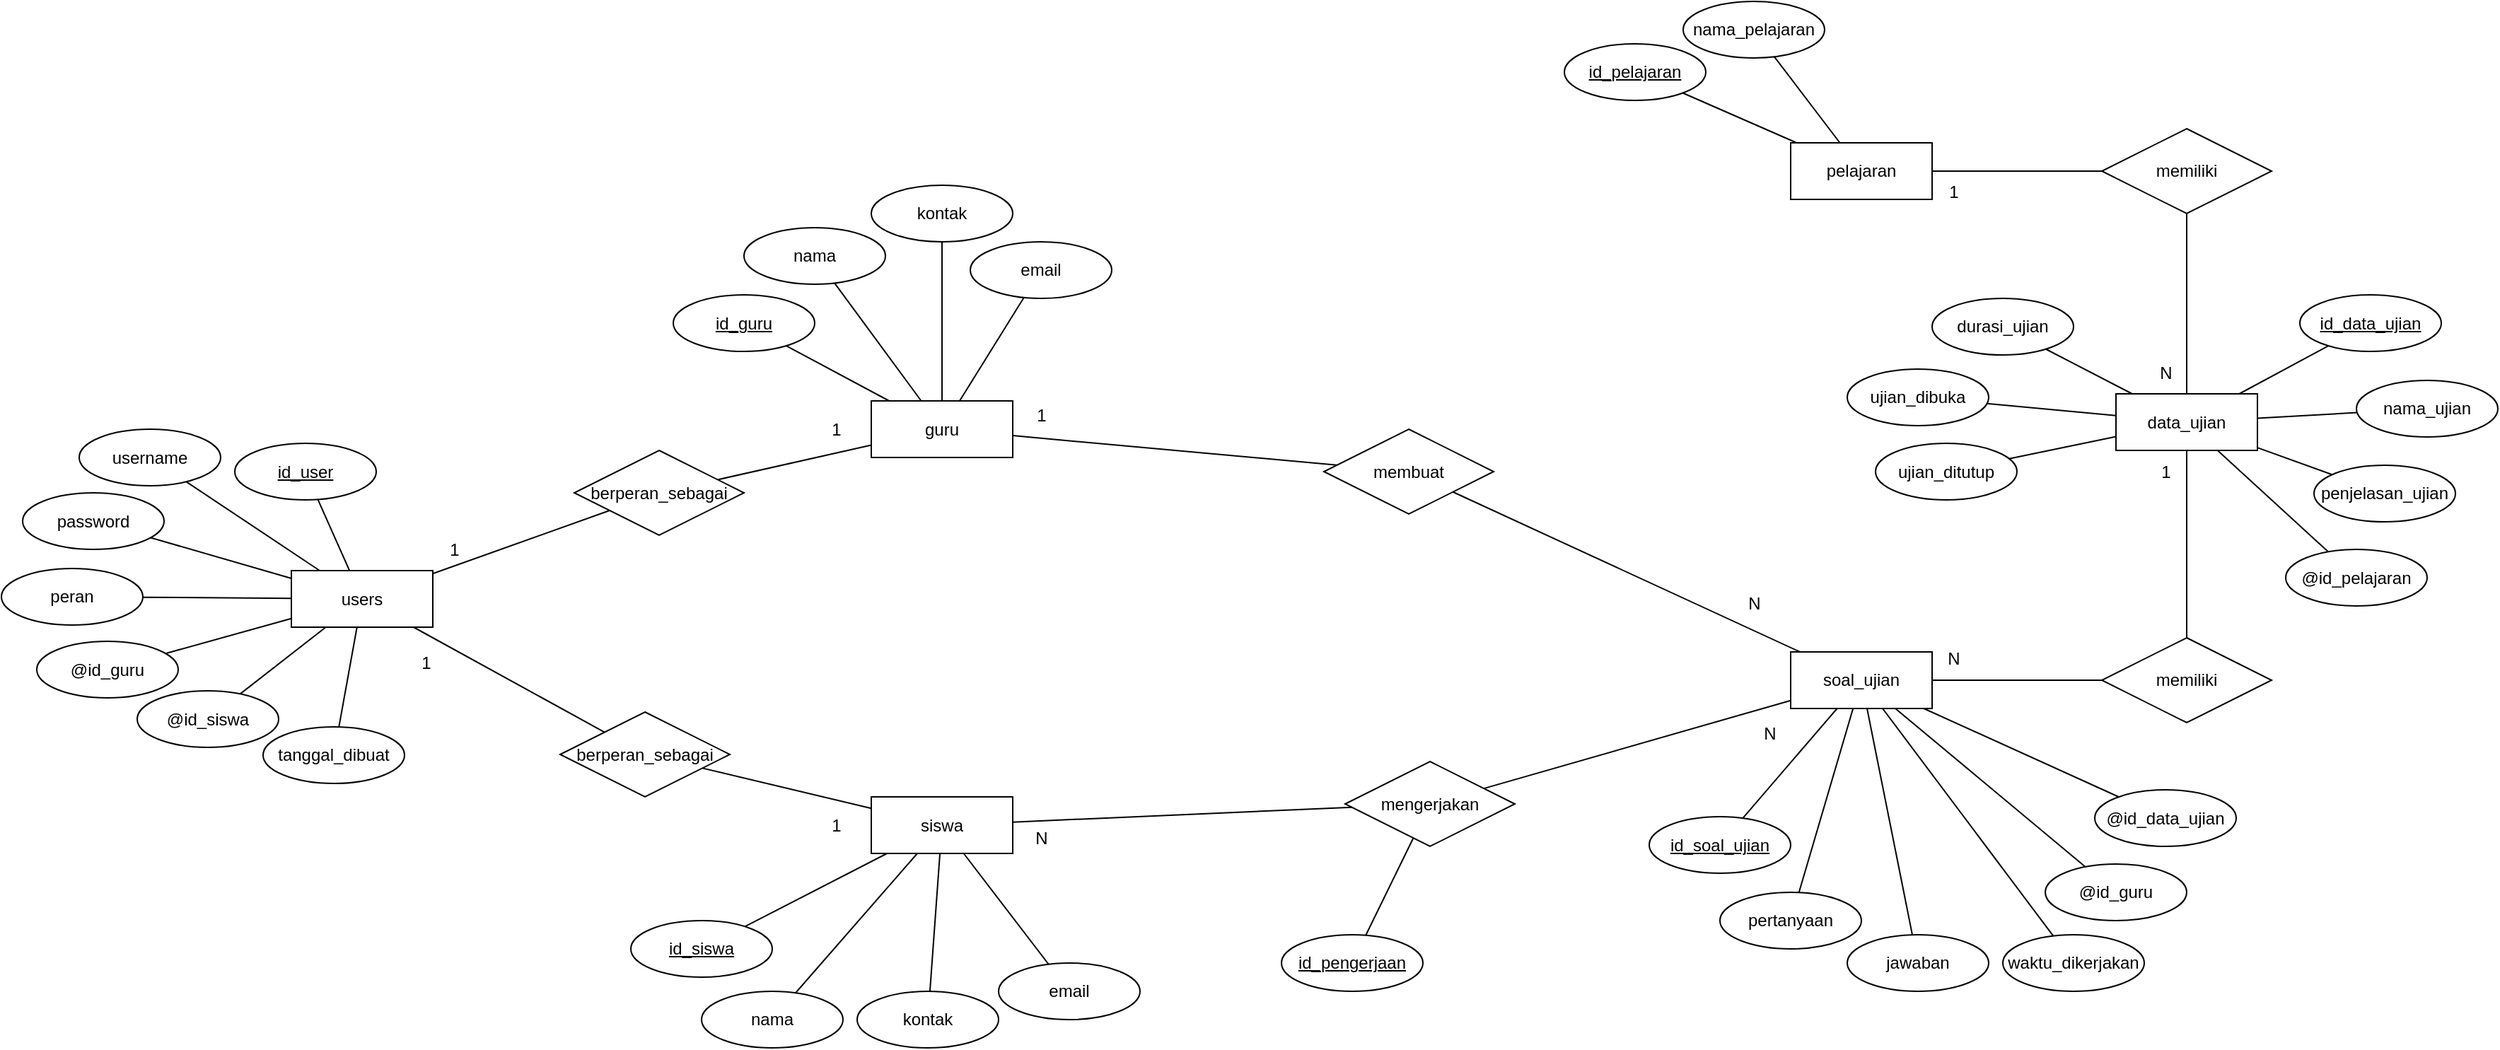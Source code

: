 <mxfile version="27.1.6" pages="2">
  <diagram name="erd" id="MSLT0cGJKTed0oheF8NF">
    <mxGraphModel dx="3010" dy="752" grid="1" gridSize="10" guides="1" tooltips="1" connect="1" arrows="1" fold="1" page="1" pageScale="1" pageWidth="850" pageHeight="1100" math="0" shadow="0">
      <root>
        <mxCell id="0" />
        <mxCell id="1" parent="0" />
        <mxCell id="znNm5AY3A7tvqBGqQOof-4" value="users" style="whiteSpace=wrap;html=1;align=center;" parent="1" vertex="1">
          <mxGeometry x="-688" y="441.5" width="100" height="40" as="geometry" />
        </mxCell>
        <mxCell id="cyP1OhGZ9KKzenbYe_Lu-5" value="guru" style="whiteSpace=wrap;html=1;align=center;" parent="1" vertex="1">
          <mxGeometry x="-278" y="321.5" width="100" height="40" as="geometry" />
        </mxCell>
        <mxCell id="cyP1OhGZ9KKzenbYe_Lu-6" value="siswa" style="whiteSpace=wrap;html=1;align=center;" parent="1" vertex="1">
          <mxGeometry x="-278" y="601.5" width="100" height="40" as="geometry" />
        </mxCell>
        <mxCell id="cyP1OhGZ9KKzenbYe_Lu-7" value="pelajaran" style="whiteSpace=wrap;html=1;align=center;" parent="1" vertex="1">
          <mxGeometry x="372" y="139" width="100" height="40" as="geometry" />
        </mxCell>
        <mxCell id="cyP1OhGZ9KKzenbYe_Lu-8" value="data_ujian" style="whiteSpace=wrap;html=1;align=center;" parent="1" vertex="1">
          <mxGeometry x="602" y="316.5" width="100" height="40" as="geometry" />
        </mxCell>
        <mxCell id="cyP1OhGZ9KKzenbYe_Lu-9" value="id_user" style="ellipse;whiteSpace=wrap;html=1;align=center;fontStyle=4;" parent="1" vertex="1">
          <mxGeometry x="-728" y="351.5" width="100" height="40" as="geometry" />
        </mxCell>
        <mxCell id="cyP1OhGZ9KKzenbYe_Lu-10" value="id_guru" style="ellipse;whiteSpace=wrap;html=1;align=center;fontStyle=4;" parent="1" vertex="1">
          <mxGeometry x="-418" y="246.5" width="100" height="40" as="geometry" />
        </mxCell>
        <mxCell id="cyP1OhGZ9KKzenbYe_Lu-11" value="id_siswa" style="ellipse;whiteSpace=wrap;html=1;align=center;fontStyle=4;" parent="1" vertex="1">
          <mxGeometry x="-448" y="689" width="100" height="40" as="geometry" />
        </mxCell>
        <mxCell id="cyP1OhGZ9KKzenbYe_Lu-13" value="id_data_ujian" style="ellipse;whiteSpace=wrap;html=1;align=center;fontStyle=4;" parent="1" vertex="1">
          <mxGeometry x="732" y="246.5" width="100" height="40" as="geometry" />
        </mxCell>
        <mxCell id="cyP1OhGZ9KKzenbYe_Lu-18" value="" style="endArrow=none;html=1;rounded=0;" parent="1" source="cyP1OhGZ9KKzenbYe_Lu-9" target="znNm5AY3A7tvqBGqQOof-4" edge="1">
          <mxGeometry relative="1" as="geometry">
            <mxPoint x="-528" y="401.5" as="sourcePoint" />
            <mxPoint x="-368" y="401.5" as="targetPoint" />
          </mxGeometry>
        </mxCell>
        <mxCell id="cyP1OhGZ9KKzenbYe_Lu-19" value="" style="endArrow=none;html=1;rounded=0;" parent="1" source="cyP1OhGZ9KKzenbYe_Lu-10" target="cyP1OhGZ9KKzenbYe_Lu-5" edge="1">
          <mxGeometry relative="1" as="geometry">
            <mxPoint x="-238" y="411.5" as="sourcePoint" />
            <mxPoint x="-78" y="411.5" as="targetPoint" />
          </mxGeometry>
        </mxCell>
        <mxCell id="cyP1OhGZ9KKzenbYe_Lu-20" value="" style="endArrow=none;html=1;rounded=0;" parent="1" source="cyP1OhGZ9KKzenbYe_Lu-7" target="cyP1OhGZ9KKzenbYe_Lu-31" edge="1">
          <mxGeometry relative="1" as="geometry">
            <mxPoint x="752" y="286.5" as="sourcePoint" />
            <mxPoint x="1079.993" y="456.383" as="targetPoint" />
          </mxGeometry>
        </mxCell>
        <mxCell id="cyP1OhGZ9KKzenbYe_Lu-21" value="" style="endArrow=none;html=1;rounded=0;" parent="1" source="cyP1OhGZ9KKzenbYe_Lu-11" target="cyP1OhGZ9KKzenbYe_Lu-6" edge="1">
          <mxGeometry relative="1" as="geometry">
            <mxPoint x="-348" y="441.5" as="sourcePoint" />
            <mxPoint x="-188" y="441.5" as="targetPoint" />
          </mxGeometry>
        </mxCell>
        <mxCell id="cyP1OhGZ9KKzenbYe_Lu-22" value="" style="endArrow=none;html=1;rounded=0;" parent="1" source="cyP1OhGZ9KKzenbYe_Lu-8" target="cyP1OhGZ9KKzenbYe_Lu-13" edge="1">
          <mxGeometry relative="1" as="geometry">
            <mxPoint x="552" y="341.5" as="sourcePoint" />
            <mxPoint x="712" y="341.5" as="targetPoint" />
          </mxGeometry>
        </mxCell>
        <mxCell id="cyP1OhGZ9KKzenbYe_Lu-25" value="" style="endArrow=none;html=1;rounded=0;" parent="1" source="znNm5AY3A7tvqBGqQOof-4" target="cyP1OhGZ9KKzenbYe_Lu-33" edge="1">
          <mxGeometry relative="1" as="geometry">
            <mxPoint x="-438" y="491.5" as="sourcePoint" />
            <mxPoint x="-471.235" y="409.882" as="targetPoint" />
          </mxGeometry>
        </mxCell>
        <mxCell id="cyP1OhGZ9KKzenbYe_Lu-26" value="" style="endArrow=none;html=1;rounded=0;" parent="1" source="cyP1OhGZ9KKzenbYe_Lu-33" target="cyP1OhGZ9KKzenbYe_Lu-5" edge="1">
          <mxGeometry relative="1" as="geometry">
            <mxPoint x="-382.839" y="384.081" as="sourcePoint" />
            <mxPoint x="-148" y="441.5" as="targetPoint" />
          </mxGeometry>
        </mxCell>
        <mxCell id="cyP1OhGZ9KKzenbYe_Lu-27" value="" style="endArrow=none;html=1;rounded=0;" parent="1" source="znNm5AY3A7tvqBGqQOof-4" target="cyP1OhGZ9KKzenbYe_Lu-32" edge="1">
          <mxGeometry relative="1" as="geometry">
            <mxPoint x="-458" y="501.5" as="sourcePoint" />
            <mxPoint x="-487.302" y="566.151" as="targetPoint" />
          </mxGeometry>
        </mxCell>
        <mxCell id="cyP1OhGZ9KKzenbYe_Lu-28" value="" style="endArrow=none;html=1;rounded=0;" parent="1" source="cyP1OhGZ9KKzenbYe_Lu-32" target="cyP1OhGZ9KKzenbYe_Lu-6" edge="1">
          <mxGeometry relative="1" as="geometry">
            <mxPoint x="-404.333" y="594.667" as="sourcePoint" />
            <mxPoint x="-118" y="521.5" as="targetPoint" />
          </mxGeometry>
        </mxCell>
        <mxCell id="cyP1OhGZ9KKzenbYe_Lu-29" value="1" style="text;html=1;align=center;verticalAlign=middle;resizable=0;points=[];autosize=1;strokeColor=none;fillColor=none;" parent="1" vertex="1">
          <mxGeometry x="-588" y="411.5" width="30" height="30" as="geometry" />
        </mxCell>
        <mxCell id="cyP1OhGZ9KKzenbYe_Lu-30" value="1" style="text;html=1;align=center;verticalAlign=middle;resizable=0;points=[];autosize=1;strokeColor=none;fillColor=none;" parent="1" vertex="1">
          <mxGeometry x="-318" y="326.5" width="30" height="30" as="geometry" />
        </mxCell>
        <mxCell id="cyP1OhGZ9KKzenbYe_Lu-31" value="id_pelajaran" style="ellipse;whiteSpace=wrap;html=1;align=center;fontStyle=4;" parent="1" vertex="1">
          <mxGeometry x="212" y="69" width="100" height="40" as="geometry" />
        </mxCell>
        <mxCell id="cyP1OhGZ9KKzenbYe_Lu-32" value="berperan_sebagai" style="shape=rhombus;perimeter=rhombusPerimeter;whiteSpace=wrap;html=1;align=center;" parent="1" vertex="1">
          <mxGeometry x="-498" y="541.5" width="120" height="60" as="geometry" />
        </mxCell>
        <mxCell id="cyP1OhGZ9KKzenbYe_Lu-33" value="berperan_sebagai" style="shape=rhombus;perimeter=rhombusPerimeter;whiteSpace=wrap;html=1;align=center;" parent="1" vertex="1">
          <mxGeometry x="-488" y="356.5" width="120" height="60" as="geometry" />
        </mxCell>
        <mxCell id="cyP1OhGZ9KKzenbYe_Lu-34" value="1" style="text;html=1;align=center;verticalAlign=middle;resizable=0;points=[];autosize=1;strokeColor=none;fillColor=none;" parent="1" vertex="1">
          <mxGeometry x="-608" y="491.5" width="30" height="30" as="geometry" />
        </mxCell>
        <mxCell id="cyP1OhGZ9KKzenbYe_Lu-35" value="1" style="text;html=1;align=center;verticalAlign=middle;resizable=0;points=[];autosize=1;strokeColor=none;fillColor=none;" parent="1" vertex="1">
          <mxGeometry x="-318" y="606.5" width="30" height="30" as="geometry" />
        </mxCell>
        <mxCell id="cyP1OhGZ9KKzenbYe_Lu-36" value="soal_ujian" style="whiteSpace=wrap;html=1;align=center;" parent="1" vertex="1">
          <mxGeometry x="372" y="499" width="100" height="40" as="geometry" />
        </mxCell>
        <mxCell id="TRMIICX1XJmjnaVYCBhT-1" value="id_soal_ujian" style="ellipse;whiteSpace=wrap;html=1;align=center;fontStyle=4;" parent="1" vertex="1">
          <mxGeometry x="272" y="615.5" width="100" height="40" as="geometry" />
        </mxCell>
        <mxCell id="TRMIICX1XJmjnaVYCBhT-2" value="" style="endArrow=none;html=1;rounded=0;fontSize=12;startSize=8;endSize=8;curved=1;" parent="1" source="TRMIICX1XJmjnaVYCBhT-1" target="cyP1OhGZ9KKzenbYe_Lu-36" edge="1">
          <mxGeometry relative="1" as="geometry">
            <mxPoint x="352" y="659" as="sourcePoint" />
            <mxPoint x="512" y="659" as="targetPoint" />
          </mxGeometry>
        </mxCell>
        <mxCell id="TRMIICX1XJmjnaVYCBhT-3" value="membuat" style="shape=rhombus;perimeter=rhombusPerimeter;whiteSpace=wrap;html=1;align=center;" parent="1" vertex="1">
          <mxGeometry x="42" y="341.5" width="120" height="60" as="geometry" />
        </mxCell>
        <mxCell id="TRMIICX1XJmjnaVYCBhT-4" value="" style="endArrow=none;html=1;rounded=0;fontSize=12;startSize=8;endSize=8;curved=1;" parent="1" source="cyP1OhGZ9KKzenbYe_Lu-5" target="TRMIICX1XJmjnaVYCBhT-3" edge="1">
          <mxGeometry relative="1" as="geometry">
            <mxPoint x="2" y="349" as="sourcePoint" />
            <mxPoint x="152" y="449" as="targetPoint" />
          </mxGeometry>
        </mxCell>
        <mxCell id="TRMIICX1XJmjnaVYCBhT-5" value="" style="endArrow=none;html=1;rounded=0;fontSize=12;startSize=8;endSize=8;curved=1;" parent="1" source="TRMIICX1XJmjnaVYCBhT-3" target="cyP1OhGZ9KKzenbYe_Lu-36" edge="1">
          <mxGeometry relative="1" as="geometry">
            <mxPoint x="102" y="539" as="sourcePoint" />
            <mxPoint x="262" y="539" as="targetPoint" />
          </mxGeometry>
        </mxCell>
        <mxCell id="TRMIICX1XJmjnaVYCBhT-6" value="mengerjakan" style="shape=rhombus;perimeter=rhombusPerimeter;whiteSpace=wrap;html=1;align=center;" parent="1" vertex="1">
          <mxGeometry x="57" y="576.5" width="120" height="60" as="geometry" />
        </mxCell>
        <mxCell id="TRMIICX1XJmjnaVYCBhT-7" value="" style="endArrow=none;html=1;rounded=0;fontSize=12;startSize=8;endSize=8;curved=1;" parent="1" source="cyP1OhGZ9KKzenbYe_Lu-6" target="TRMIICX1XJmjnaVYCBhT-6" edge="1">
          <mxGeometry relative="1" as="geometry">
            <mxPoint x="92" y="689" as="sourcePoint" />
            <mxPoint x="252" y="689" as="targetPoint" />
          </mxGeometry>
        </mxCell>
        <mxCell id="TRMIICX1XJmjnaVYCBhT-8" value="" style="endArrow=none;html=1;rounded=0;fontSize=12;startSize=8;endSize=8;curved=1;" parent="1" source="TRMIICX1XJmjnaVYCBhT-6" target="cyP1OhGZ9KKzenbYe_Lu-36" edge="1">
          <mxGeometry relative="1" as="geometry">
            <mxPoint x="272" y="669" as="sourcePoint" />
            <mxPoint x="432" y="669" as="targetPoint" />
          </mxGeometry>
        </mxCell>
        <mxCell id="TRMIICX1XJmjnaVYCBhT-9" value="memiliki" style="shape=rhombus;perimeter=rhombusPerimeter;whiteSpace=wrap;html=1;align=center;" parent="1" vertex="1">
          <mxGeometry x="592" y="489" width="120" height="60" as="geometry" />
        </mxCell>
        <mxCell id="TRMIICX1XJmjnaVYCBhT-10" value="" style="endArrow=none;html=1;rounded=0;fontSize=12;startSize=8;endSize=8;curved=1;" parent="1" source="TRMIICX1XJmjnaVYCBhT-9" target="cyP1OhGZ9KKzenbYe_Lu-36" edge="1">
          <mxGeometry relative="1" as="geometry">
            <mxPoint x="512" y="489" as="sourcePoint" />
            <mxPoint x="672" y="489" as="targetPoint" />
          </mxGeometry>
        </mxCell>
        <mxCell id="TRMIICX1XJmjnaVYCBhT-11" value="" style="endArrow=none;html=1;rounded=0;fontSize=12;startSize=8;endSize=8;curved=1;" parent="1" source="cyP1OhGZ9KKzenbYe_Lu-8" target="TRMIICX1XJmjnaVYCBhT-9" edge="1">
          <mxGeometry relative="1" as="geometry">
            <mxPoint x="452" y="441.5" as="sourcePoint" />
            <mxPoint x="612" y="441.5" as="targetPoint" />
          </mxGeometry>
        </mxCell>
        <mxCell id="TRMIICX1XJmjnaVYCBhT-12" value="" style="endArrow=none;html=1;rounded=0;fontSize=12;startSize=8;endSize=8;curved=1;" parent="1" source="cyP1OhGZ9KKzenbYe_Lu-8" target="TRMIICX1XJmjnaVYCBhT-13" edge="1">
          <mxGeometry relative="1" as="geometry">
            <mxPoint x="812" y="571.5" as="sourcePoint" />
            <mxPoint x="1042" y="331.5" as="targetPoint" />
          </mxGeometry>
        </mxCell>
        <mxCell id="TRMIICX1XJmjnaVYCBhT-13" value="memiliki" style="shape=rhombus;perimeter=rhombusPerimeter;whiteSpace=wrap;html=1;align=center;" parent="1" vertex="1">
          <mxGeometry x="592" y="129" width="120" height="60" as="geometry" />
        </mxCell>
        <mxCell id="TRMIICX1XJmjnaVYCBhT-14" value="" style="endArrow=none;html=1;rounded=0;fontSize=12;startSize=8;endSize=8;curved=1;" parent="1" source="TRMIICX1XJmjnaVYCBhT-13" target="cyP1OhGZ9KKzenbYe_Lu-7" edge="1">
          <mxGeometry relative="1" as="geometry">
            <mxPoint x="1042" y="311.5" as="sourcePoint" />
            <mxPoint x="1132" y="356.5" as="targetPoint" />
          </mxGeometry>
        </mxCell>
        <mxCell id="TRMIICX1XJmjnaVYCBhT-15" value="1" style="text;html=1;align=center;verticalAlign=middle;resizable=0;points=[];autosize=1;strokeColor=none;fillColor=none;fontSize=12;" parent="1" vertex="1">
          <mxGeometry x="-173" y="317" width="30" height="30" as="geometry" />
        </mxCell>
        <mxCell id="TRMIICX1XJmjnaVYCBhT-16" value="N" style="text;html=1;align=center;verticalAlign=middle;resizable=0;points=[];autosize=1;strokeColor=none;fillColor=none;fontSize=12;" parent="1" vertex="1">
          <mxGeometry x="331" y="450" width="30" height="30" as="geometry" />
        </mxCell>
        <mxCell id="TRMIICX1XJmjnaVYCBhT-17" value="N" style="text;html=1;align=center;verticalAlign=middle;resizable=0;points=[];autosize=1;strokeColor=none;fillColor=none;fontSize=12;" parent="1" vertex="1">
          <mxGeometry x="-173" y="615.5" width="30" height="30" as="geometry" />
        </mxCell>
        <mxCell id="TRMIICX1XJmjnaVYCBhT-18" value="N" style="text;html=1;align=center;verticalAlign=middle;resizable=0;points=[];autosize=1;strokeColor=none;fillColor=none;fontSize=12;" parent="1" vertex="1">
          <mxGeometry x="342" y="541.5" width="30" height="30" as="geometry" />
        </mxCell>
        <mxCell id="_1l0s-P8yKdo3JGtzlEs-2" value="id_pengerjaan" style="ellipse;whiteSpace=wrap;html=1;align=center;fontStyle=4;" parent="1" vertex="1">
          <mxGeometry x="12" y="699" width="100" height="40" as="geometry" />
        </mxCell>
        <mxCell id="_1l0s-P8yKdo3JGtzlEs-3" value="" style="endArrow=none;html=1;rounded=0;" parent="1" source="TRMIICX1XJmjnaVYCBhT-6" target="_1l0s-P8yKdo3JGtzlEs-2" edge="1">
          <mxGeometry relative="1" as="geometry">
            <mxPoint x="172" y="669" as="sourcePoint" />
            <mxPoint x="332" y="669" as="targetPoint" />
          </mxGeometry>
        </mxCell>
        <mxCell id="AI2xN-vD0erasxyDIQXm-1" value="N" style="text;html=1;align=center;verticalAlign=middle;resizable=0;points=[];autosize=1;strokeColor=none;fillColor=none;" parent="1" vertex="1">
          <mxGeometry x="472" y="489" width="30" height="30" as="geometry" />
        </mxCell>
        <mxCell id="AI2xN-vD0erasxyDIQXm-2" value="1" style="text;html=1;align=center;verticalAlign=middle;resizable=0;points=[];autosize=1;strokeColor=none;fillColor=none;" parent="1" vertex="1">
          <mxGeometry x="622" y="356.5" width="30" height="30" as="geometry" />
        </mxCell>
        <mxCell id="AI2xN-vD0erasxyDIQXm-3" value="N" style="text;html=1;align=center;verticalAlign=middle;resizable=0;points=[];autosize=1;strokeColor=none;fillColor=none;" parent="1" vertex="1">
          <mxGeometry x="622" y="286.5" width="30" height="30" as="geometry" />
        </mxCell>
        <mxCell id="AI2xN-vD0erasxyDIQXm-4" value="1" style="text;html=1;align=center;verticalAlign=middle;resizable=0;points=[];autosize=1;strokeColor=none;fillColor=none;" parent="1" vertex="1">
          <mxGeometry x="472" y="159" width="30" height="30" as="geometry" />
        </mxCell>
        <mxCell id="AI2xN-vD0erasxyDIQXm-5" value="password" style="ellipse;whiteSpace=wrap;html=1;align=center;" parent="1" vertex="1">
          <mxGeometry x="-878" y="386.5" width="100" height="40" as="geometry" />
        </mxCell>
        <mxCell id="AI2xN-vD0erasxyDIQXm-6" value="username" style="ellipse;whiteSpace=wrap;html=1;align=center;" parent="1" vertex="1">
          <mxGeometry x="-838" y="341.5" width="100" height="40" as="geometry" />
        </mxCell>
        <mxCell id="AI2xN-vD0erasxyDIQXm-7" value="peran" style="ellipse;whiteSpace=wrap;html=1;align=center;" parent="1" vertex="1">
          <mxGeometry x="-893" y="440" width="100" height="40" as="geometry" />
        </mxCell>
        <mxCell id="AI2xN-vD0erasxyDIQXm-8" value="" style="endArrow=none;html=1;rounded=0;" parent="1" source="AI2xN-vD0erasxyDIQXm-7" target="znNm5AY3A7tvqBGqQOof-4" edge="1">
          <mxGeometry relative="1" as="geometry">
            <mxPoint x="-868" y="589" as="sourcePoint" />
            <mxPoint x="-708" y="589" as="targetPoint" />
          </mxGeometry>
        </mxCell>
        <mxCell id="AI2xN-vD0erasxyDIQXm-9" value="" style="endArrow=none;html=1;rounded=0;" parent="1" source="AI2xN-vD0erasxyDIQXm-5" target="znNm5AY3A7tvqBGqQOof-4" edge="1">
          <mxGeometry relative="1" as="geometry">
            <mxPoint x="-748" y="569" as="sourcePoint" />
            <mxPoint x="-588" y="569" as="targetPoint" />
          </mxGeometry>
        </mxCell>
        <mxCell id="AI2xN-vD0erasxyDIQXm-10" value="" style="endArrow=none;html=1;rounded=0;" parent="1" source="znNm5AY3A7tvqBGqQOof-4" target="AI2xN-vD0erasxyDIQXm-6" edge="1">
          <mxGeometry relative="1" as="geometry">
            <mxPoint x="-898" y="299" as="sourcePoint" />
            <mxPoint x="-738" y="299" as="targetPoint" />
          </mxGeometry>
        </mxCell>
        <mxCell id="9ZoWIVy5WCkB2XTYL5d1-2" value="@id_guru" style="ellipse;whiteSpace=wrap;html=1;align=center;" vertex="1" parent="1">
          <mxGeometry x="-868" y="491.5" width="100" height="40" as="geometry" />
        </mxCell>
        <mxCell id="9ZoWIVy5WCkB2XTYL5d1-3" value="" style="endArrow=none;html=1;rounded=0;" edge="1" parent="1" source="znNm5AY3A7tvqBGqQOof-4" target="9ZoWIVy5WCkB2XTYL5d1-2">
          <mxGeometry relative="1" as="geometry">
            <mxPoint x="-688" y="559" as="sourcePoint" />
            <mxPoint x="-528" y="559" as="targetPoint" />
          </mxGeometry>
        </mxCell>
        <mxCell id="9ZoWIVy5WCkB2XTYL5d1-4" value="@id_siswa" style="ellipse;whiteSpace=wrap;html=1;align=center;" vertex="1" parent="1">
          <mxGeometry x="-797" y="526.5" width="100" height="40" as="geometry" />
        </mxCell>
        <mxCell id="9ZoWIVy5WCkB2XTYL5d1-5" value="" style="endArrow=none;html=1;rounded=0;" edge="1" parent="1" source="znNm5AY3A7tvqBGqQOof-4" target="9ZoWIVy5WCkB2XTYL5d1-4">
          <mxGeometry relative="1" as="geometry">
            <mxPoint x="-668" y="579" as="sourcePoint" />
            <mxPoint x="-508" y="579" as="targetPoint" />
          </mxGeometry>
        </mxCell>
        <mxCell id="9ZoWIVy5WCkB2XTYL5d1-6" value="tanggal_dibuat" style="ellipse;whiteSpace=wrap;html=1;align=center;" vertex="1" parent="1">
          <mxGeometry x="-708" y="552" width="100" height="40" as="geometry" />
        </mxCell>
        <mxCell id="9ZoWIVy5WCkB2XTYL5d1-7" value="" style="endArrow=none;html=1;rounded=0;" edge="1" parent="1" source="znNm5AY3A7tvqBGqQOof-4" target="9ZoWIVy5WCkB2XTYL5d1-6">
          <mxGeometry relative="1" as="geometry">
            <mxPoint x="-658" y="629" as="sourcePoint" />
            <mxPoint x="-498" y="629" as="targetPoint" />
          </mxGeometry>
        </mxCell>
        <mxCell id="9ZoWIVy5WCkB2XTYL5d1-8" value="nama" style="ellipse;whiteSpace=wrap;html=1;align=center;" vertex="1" parent="1">
          <mxGeometry x="-398" y="739" width="100" height="40" as="geometry" />
        </mxCell>
        <mxCell id="9ZoWIVy5WCkB2XTYL5d1-9" value="kontak" style="ellipse;whiteSpace=wrap;html=1;align=center;" vertex="1" parent="1">
          <mxGeometry x="-288" y="739" width="100" height="40" as="geometry" />
        </mxCell>
        <mxCell id="9ZoWIVy5WCkB2XTYL5d1-10" value="email" style="ellipse;whiteSpace=wrap;html=1;align=center;" vertex="1" parent="1">
          <mxGeometry x="-188" y="719" width="100" height="40" as="geometry" />
        </mxCell>
        <mxCell id="9ZoWIVy5WCkB2XTYL5d1-11" value="" style="endArrow=none;html=1;rounded=0;" edge="1" parent="1" source="cyP1OhGZ9KKzenbYe_Lu-6" target="9ZoWIVy5WCkB2XTYL5d1-8">
          <mxGeometry relative="1" as="geometry">
            <mxPoint x="-638" y="639" as="sourcePoint" />
            <mxPoint x="-478" y="639" as="targetPoint" />
          </mxGeometry>
        </mxCell>
        <mxCell id="9ZoWIVy5WCkB2XTYL5d1-12" value="" style="endArrow=none;html=1;rounded=0;" edge="1" parent="1" source="cyP1OhGZ9KKzenbYe_Lu-6" target="9ZoWIVy5WCkB2XTYL5d1-9">
          <mxGeometry relative="1" as="geometry">
            <mxPoint x="-348" y="849" as="sourcePoint" />
            <mxPoint x="-188" y="849" as="targetPoint" />
          </mxGeometry>
        </mxCell>
        <mxCell id="9ZoWIVy5WCkB2XTYL5d1-13" value="" style="endArrow=none;html=1;rounded=0;" edge="1" parent="1" source="cyP1OhGZ9KKzenbYe_Lu-6" target="9ZoWIVy5WCkB2XTYL5d1-10">
          <mxGeometry relative="1" as="geometry">
            <mxPoint x="-168" y="829" as="sourcePoint" />
            <mxPoint x="-8" y="829" as="targetPoint" />
          </mxGeometry>
        </mxCell>
        <mxCell id="9ZoWIVy5WCkB2XTYL5d1-15" value="nama" style="ellipse;whiteSpace=wrap;html=1;align=center;" vertex="1" parent="1">
          <mxGeometry x="-368" y="199" width="100" height="40" as="geometry" />
        </mxCell>
        <mxCell id="9ZoWIVy5WCkB2XTYL5d1-16" value="kontak" style="ellipse;whiteSpace=wrap;html=1;align=center;" vertex="1" parent="1">
          <mxGeometry x="-278" y="169" width="100" height="40" as="geometry" />
        </mxCell>
        <mxCell id="9ZoWIVy5WCkB2XTYL5d1-17" value="email" style="ellipse;whiteSpace=wrap;html=1;align=center;" vertex="1" parent="1">
          <mxGeometry x="-208" y="209" width="100" height="40" as="geometry" />
        </mxCell>
        <mxCell id="9ZoWIVy5WCkB2XTYL5d1-18" value="" style="endArrow=none;html=1;rounded=0;" edge="1" parent="1" source="9ZoWIVy5WCkB2XTYL5d1-15" target="cyP1OhGZ9KKzenbYe_Lu-5">
          <mxGeometry relative="1" as="geometry">
            <mxPoint x="-618" y="189" as="sourcePoint" />
            <mxPoint x="-458" y="189" as="targetPoint" />
          </mxGeometry>
        </mxCell>
        <mxCell id="9ZoWIVy5WCkB2XTYL5d1-19" value="" style="endArrow=none;html=1;rounded=0;" edge="1" parent="1" source="9ZoWIVy5WCkB2XTYL5d1-16" target="cyP1OhGZ9KKzenbYe_Lu-5">
          <mxGeometry relative="1" as="geometry">
            <mxPoint x="-658" y="199" as="sourcePoint" />
            <mxPoint x="-498" y="199" as="targetPoint" />
          </mxGeometry>
        </mxCell>
        <mxCell id="9ZoWIVy5WCkB2XTYL5d1-20" value="" style="endArrow=none;html=1;rounded=0;" edge="1" parent="1" source="cyP1OhGZ9KKzenbYe_Lu-5" target="9ZoWIVy5WCkB2XTYL5d1-17">
          <mxGeometry relative="1" as="geometry">
            <mxPoint x="-598" y="219" as="sourcePoint" />
            <mxPoint x="-438" y="219" as="targetPoint" />
          </mxGeometry>
        </mxCell>
        <mxCell id="9ZoWIVy5WCkB2XTYL5d1-21" value="nama_pelajaran" style="ellipse;whiteSpace=wrap;html=1;align=center;" vertex="1" parent="1">
          <mxGeometry x="296" y="39" width="100" height="40" as="geometry" />
        </mxCell>
        <mxCell id="9ZoWIVy5WCkB2XTYL5d1-22" value="" style="endArrow=none;html=1;rounded=0;" edge="1" parent="1" source="9ZoWIVy5WCkB2XTYL5d1-21" target="cyP1OhGZ9KKzenbYe_Lu-7">
          <mxGeometry relative="1" as="geometry">
            <mxPoint x="252" y="249" as="sourcePoint" />
            <mxPoint x="412" y="249" as="targetPoint" />
          </mxGeometry>
        </mxCell>
        <mxCell id="9ZoWIVy5WCkB2XTYL5d1-23" value="nama_ujian" style="ellipse;whiteSpace=wrap;html=1;align=center;" vertex="1" parent="1">
          <mxGeometry x="772" y="307" width="100" height="40" as="geometry" />
        </mxCell>
        <mxCell id="9ZoWIVy5WCkB2XTYL5d1-24" value="penjelasan_ujian" style="ellipse;whiteSpace=wrap;html=1;align=center;" vertex="1" parent="1">
          <mxGeometry x="742" y="367" width="100" height="40" as="geometry" />
        </mxCell>
        <mxCell id="9ZoWIVy5WCkB2XTYL5d1-25" value="durasi_ujian" style="ellipse;whiteSpace=wrap;html=1;align=center;" vertex="1" parent="1">
          <mxGeometry x="472" y="249" width="100" height="40" as="geometry" />
        </mxCell>
        <mxCell id="9ZoWIVy5WCkB2XTYL5d1-26" value="ujian_dibuka" style="ellipse;whiteSpace=wrap;html=1;align=center;" vertex="1" parent="1">
          <mxGeometry x="412" y="299" width="100" height="40" as="geometry" />
        </mxCell>
        <mxCell id="9ZoWIVy5WCkB2XTYL5d1-27" value="ujian_ditutup" style="ellipse;whiteSpace=wrap;html=1;align=center;" vertex="1" parent="1">
          <mxGeometry x="432" y="351.5" width="100" height="40" as="geometry" />
        </mxCell>
        <mxCell id="9ZoWIVy5WCkB2XTYL5d1-28" value="" style="endArrow=none;html=1;rounded=0;" edge="1" parent="1" source="9ZoWIVy5WCkB2XTYL5d1-25" target="cyP1OhGZ9KKzenbYe_Lu-8">
          <mxGeometry relative="1" as="geometry">
            <mxPoint x="462" y="439" as="sourcePoint" />
            <mxPoint x="622" y="439" as="targetPoint" />
          </mxGeometry>
        </mxCell>
        <mxCell id="9ZoWIVy5WCkB2XTYL5d1-29" value="" style="endArrow=none;html=1;rounded=0;" edge="1" parent="1" source="9ZoWIVy5WCkB2XTYL5d1-26" target="cyP1OhGZ9KKzenbYe_Lu-8">
          <mxGeometry relative="1" as="geometry">
            <mxPoint x="402" y="429" as="sourcePoint" />
            <mxPoint x="562" y="429" as="targetPoint" />
          </mxGeometry>
        </mxCell>
        <mxCell id="9ZoWIVy5WCkB2XTYL5d1-30" value="" style="endArrow=none;html=1;rounded=0;" edge="1" parent="1" source="9ZoWIVy5WCkB2XTYL5d1-27" target="cyP1OhGZ9KKzenbYe_Lu-8">
          <mxGeometry relative="1" as="geometry">
            <mxPoint x="362" y="439" as="sourcePoint" />
            <mxPoint x="522" y="439" as="targetPoint" />
          </mxGeometry>
        </mxCell>
        <mxCell id="9ZoWIVy5WCkB2XTYL5d1-31" value="" style="endArrow=none;html=1;rounded=0;" edge="1" parent="1" source="cyP1OhGZ9KKzenbYe_Lu-8" target="9ZoWIVy5WCkB2XTYL5d1-24">
          <mxGeometry relative="1" as="geometry">
            <mxPoint x="742" y="439" as="sourcePoint" />
            <mxPoint x="902" y="439" as="targetPoint" />
          </mxGeometry>
        </mxCell>
        <mxCell id="9ZoWIVy5WCkB2XTYL5d1-32" value="" style="endArrow=none;html=1;rounded=0;" edge="1" parent="1" source="cyP1OhGZ9KKzenbYe_Lu-8" target="9ZoWIVy5WCkB2XTYL5d1-23">
          <mxGeometry relative="1" as="geometry">
            <mxPoint x="882" y="459" as="sourcePoint" />
            <mxPoint x="1042" y="459" as="targetPoint" />
          </mxGeometry>
        </mxCell>
        <mxCell id="9ZoWIVy5WCkB2XTYL5d1-33" value="@id_pelajaran" style="ellipse;whiteSpace=wrap;html=1;align=center;" vertex="1" parent="1">
          <mxGeometry x="722" y="426.5" width="100" height="40" as="geometry" />
        </mxCell>
        <mxCell id="9ZoWIVy5WCkB2XTYL5d1-34" value="" style="endArrow=none;html=1;rounded=0;" edge="1" parent="1" source="cyP1OhGZ9KKzenbYe_Lu-8" target="9ZoWIVy5WCkB2XTYL5d1-33">
          <mxGeometry relative="1" as="geometry">
            <mxPoint x="732" y="479" as="sourcePoint" />
            <mxPoint x="892" y="479" as="targetPoint" />
          </mxGeometry>
        </mxCell>
        <mxCell id="9ZoWIVy5WCkB2XTYL5d1-35" value="@id_guru" style="ellipse;whiteSpace=wrap;html=1;align=center;" vertex="1" parent="1">
          <mxGeometry x="552" y="649" width="100" height="40" as="geometry" />
        </mxCell>
        <mxCell id="9ZoWIVy5WCkB2XTYL5d1-36" value="@id_data_ujian" style="ellipse;whiteSpace=wrap;html=1;align=center;" vertex="1" parent="1">
          <mxGeometry x="587" y="596.5" width="100" height="40" as="geometry" />
        </mxCell>
        <mxCell id="9ZoWIVy5WCkB2XTYL5d1-37" value="" style="endArrow=none;html=1;rounded=0;" edge="1" parent="1" source="cyP1OhGZ9KKzenbYe_Lu-36" target="9ZoWIVy5WCkB2XTYL5d1-35">
          <mxGeometry relative="1" as="geometry">
            <mxPoint x="422" y="739" as="sourcePoint" />
            <mxPoint x="582" y="739" as="targetPoint" />
          </mxGeometry>
        </mxCell>
        <mxCell id="9ZoWIVy5WCkB2XTYL5d1-38" value="" style="endArrow=none;html=1;rounded=0;" edge="1" parent="1" source="cyP1OhGZ9KKzenbYe_Lu-36" target="9ZoWIVy5WCkB2XTYL5d1-36">
          <mxGeometry relative="1" as="geometry">
            <mxPoint x="532" y="729" as="sourcePoint" />
            <mxPoint x="692" y="729" as="targetPoint" />
          </mxGeometry>
        </mxCell>
        <mxCell id="9ZoWIVy5WCkB2XTYL5d1-39" value="pertanyaan" style="ellipse;whiteSpace=wrap;html=1;align=center;" vertex="1" parent="1">
          <mxGeometry x="322" y="669" width="100" height="40" as="geometry" />
        </mxCell>
        <mxCell id="9ZoWIVy5WCkB2XTYL5d1-40" value="" style="endArrow=none;html=1;rounded=0;" edge="1" parent="1" source="cyP1OhGZ9KKzenbYe_Lu-36" target="9ZoWIVy5WCkB2XTYL5d1-39">
          <mxGeometry relative="1" as="geometry">
            <mxPoint x="512" y="739" as="sourcePoint" />
            <mxPoint x="672" y="739" as="targetPoint" />
          </mxGeometry>
        </mxCell>
        <mxCell id="9ZoWIVy5WCkB2XTYL5d1-43" value="jawaban" style="ellipse;whiteSpace=wrap;html=1;align=center;" vertex="1" parent="1">
          <mxGeometry x="412" y="699" width="100" height="40" as="geometry" />
        </mxCell>
        <mxCell id="9ZoWIVy5WCkB2XTYL5d1-44" value="" style="endArrow=none;html=1;rounded=0;" edge="1" parent="1" source="cyP1OhGZ9KKzenbYe_Lu-36" target="9ZoWIVy5WCkB2XTYL5d1-43">
          <mxGeometry relative="1" as="geometry">
            <mxPoint x="602" y="779" as="sourcePoint" />
            <mxPoint x="762" y="779" as="targetPoint" />
          </mxGeometry>
        </mxCell>
        <mxCell id="9ZoWIVy5WCkB2XTYL5d1-45" value="waktu_dikerjakan" style="ellipse;whiteSpace=wrap;html=1;align=center;" vertex="1" parent="1">
          <mxGeometry x="522" y="699" width="100" height="40" as="geometry" />
        </mxCell>
        <mxCell id="9ZoWIVy5WCkB2XTYL5d1-46" value="" style="endArrow=none;html=1;rounded=0;" edge="1" parent="1" source="cyP1OhGZ9KKzenbYe_Lu-36" target="9ZoWIVy5WCkB2XTYL5d1-45">
          <mxGeometry relative="1" as="geometry">
            <mxPoint x="742" y="709" as="sourcePoint" />
            <mxPoint x="902" y="709" as="targetPoint" />
          </mxGeometry>
        </mxCell>
      </root>
    </mxGraphModel>
  </diagram>
  <diagram id="_ssdBlPZJMA90JzyK4bj" name="table-relasi">
    <mxGraphModel dx="2620" dy="1503" grid="1" gridSize="10" guides="1" tooltips="1" connect="1" arrows="1" fold="1" page="1" pageScale="1" pageWidth="850" pageHeight="1100" math="0" shadow="0">
      <root>
        <mxCell id="0" />
        <mxCell id="1" parent="0" />
      </root>
    </mxGraphModel>
  </diagram>
</mxfile>
